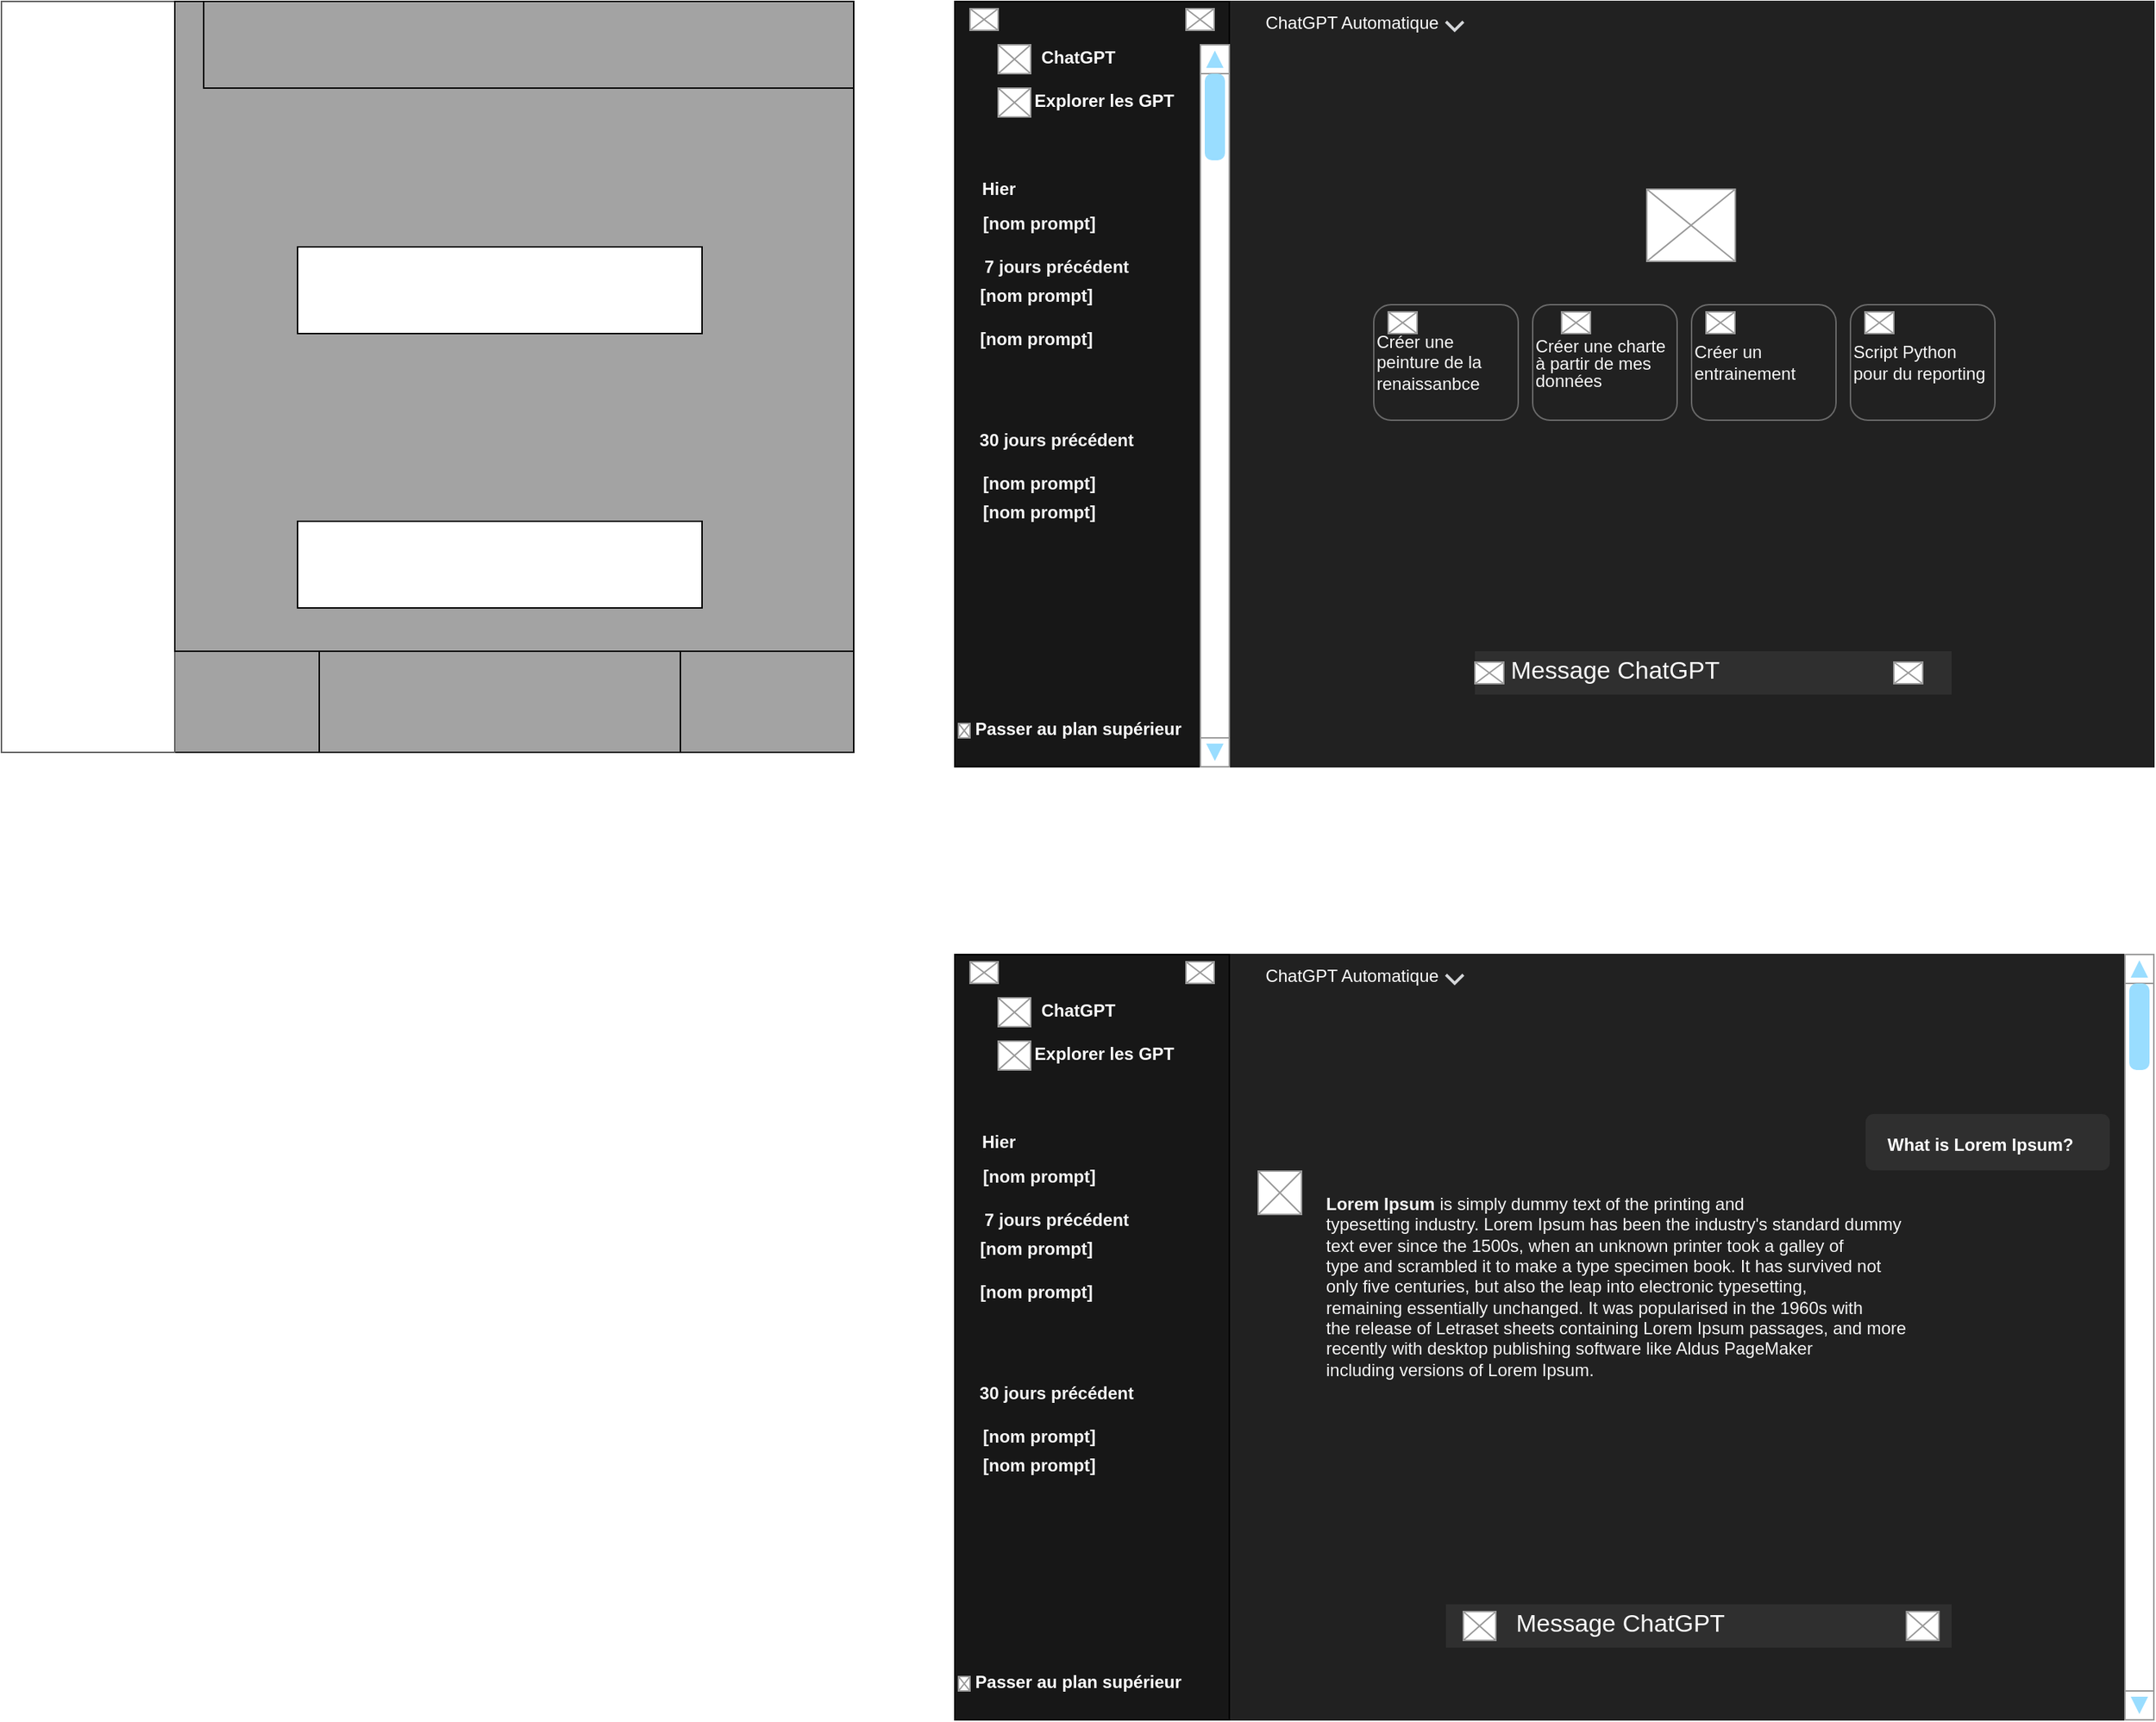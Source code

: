 <mxfile version="24.7.14">
  <diagram name="Page-1" id="EcUvMIolQ7K5YZYkJxHi">
    <mxGraphModel dx="2049" dy="1171" grid="1" gridSize="10" guides="1" tooltips="1" connect="1" arrows="1" fold="1" page="1" pageScale="1" pageWidth="827" pageHeight="1169" math="0" shadow="0">
      <root>
        <mxCell id="0" />
        <mxCell id="1" parent="0" />
        <mxCell id="Bw7cQ2CIhtzXfJxPUQrJ-1" value="" style="rounded=0;whiteSpace=wrap;html=1;fillColor=#A3A3A3;" parent="1" vertex="1">
          <mxGeometry x="40" y="40" width="590" height="520" as="geometry" />
        </mxCell>
        <mxCell id="Bw7cQ2CIhtzXfJxPUQrJ-2" value="" style="rounded=0;whiteSpace=wrap;html=1;strokeColor=#5e5e5e;fillColor=#FFFFFF;" parent="1" vertex="1">
          <mxGeometry x="40" y="40" width="120" height="520" as="geometry" />
        </mxCell>
        <mxCell id="WIPPXPqolnYrMpe3MKUZ-1" value="" style="rounded=0;whiteSpace=wrap;html=1;fillColor=#A3A3A3;" vertex="1" parent="1">
          <mxGeometry x="260" y="490" width="250" height="70" as="geometry" />
        </mxCell>
        <mxCell id="WIPPXPqolnYrMpe3MKUZ-2" value="" style="rounded=0;whiteSpace=wrap;html=1;fillColor=#A3A3A3;" vertex="1" parent="1">
          <mxGeometry x="160" y="40" width="470" height="450" as="geometry" />
        </mxCell>
        <mxCell id="WIPPXPqolnYrMpe3MKUZ-3" value="" style="rounded=0;whiteSpace=wrap;html=1;strokeColor=#212121;fillColor=#212121;" vertex="1" parent="1">
          <mxGeometry x="770" y="40" width="760" height="530" as="geometry" />
        </mxCell>
        <mxCell id="WIPPXPqolnYrMpe3MKUZ-4" value="" style="rounded=0;whiteSpace=wrap;html=1;fillColor=#171717;" vertex="1" parent="1">
          <mxGeometry x="700" y="40" width="190" height="530" as="geometry" />
        </mxCell>
        <mxCell id="WIPPXPqolnYrMpe3MKUZ-7" value="&lt;div&gt;&lt;font color=&quot;#f5f5f5&quot; style=&quot;font-size: 12px;&quot;&gt;7 jours précédent&lt;/font&gt;&lt;/div&gt;" style="text;html=1;fontSize=24;fontStyle=1;verticalAlign=middle;align=center;" vertex="1" parent="1">
          <mxGeometry x="720" y="200" width="100" height="40" as="geometry" />
        </mxCell>
        <mxCell id="WIPPXPqolnYrMpe3MKUZ-8" value="&lt;div style=&quot;font-size: 12px;&quot;&gt;&lt;font style=&quot;font-size: 12px;&quot; color=&quot;#fafafa&quot;&gt;Hier&lt;/font&gt;&lt;/div&gt;" style="text;html=1;fontSize=24;fontStyle=1;verticalAlign=middle;align=center;" vertex="1" parent="1">
          <mxGeometry x="680" y="150" width="100" height="40" as="geometry" />
        </mxCell>
        <mxCell id="WIPPXPqolnYrMpe3MKUZ-9" value="&lt;div&gt;&lt;font color=&quot;#f5f5f5&quot; style=&quot;font-size: 12px;&quot;&gt;30 jours précédent&lt;/font&gt;&lt;/div&gt;" style="text;html=1;fontSize=24;fontStyle=1;verticalAlign=middle;align=center;" vertex="1" parent="1">
          <mxGeometry x="720" y="320" width="100" height="40" as="geometry" />
        </mxCell>
        <mxCell id="WIPPXPqolnYrMpe3MKUZ-10" value="&lt;font style=&quot;font-size: 12px;&quot;&gt;&lt;font color=&quot;#ffffff&quot;&gt;Passer au plan supérieur&lt;/font&gt;&lt;br&gt;&lt;/font&gt;" style="text;html=1;fontSize=24;fontStyle=1;verticalAlign=middle;align=center;" vertex="1" parent="1">
          <mxGeometry x="737" y="520" width="95" height="40" as="geometry" />
        </mxCell>
        <mxCell id="WIPPXPqolnYrMpe3MKUZ-11" value="&lt;font color=&quot;#f7f7f7&quot; style=&quot;font-size: 12px;&quot;&gt;[nom prompt]&lt;br&gt;&lt;/font&gt;" style="text;html=1;fontSize=24;fontStyle=1;verticalAlign=middle;align=center;" vertex="1" parent="1">
          <mxGeometry x="706.25" y="250" width="100" height="40" as="geometry" />
        </mxCell>
        <mxCell id="WIPPXPqolnYrMpe3MKUZ-12" value="&lt;font color=&quot;#f7f7f7&quot; style=&quot;font-size: 12px;&quot;&gt;[nom prompt]&lt;br&gt;&lt;/font&gt;" style="text;html=1;fontSize=24;fontStyle=1;verticalAlign=middle;align=center;" vertex="1" parent="1">
          <mxGeometry x="707.5" y="350" width="100" height="40" as="geometry" />
        </mxCell>
        <mxCell id="WIPPXPqolnYrMpe3MKUZ-14" value="&lt;font color=&quot;#f7f7f7&quot; style=&quot;font-size: 12px;&quot;&gt;[nom prompt]&lt;br&gt;&lt;/font&gt;" style="text;html=1;fontSize=24;fontStyle=1;verticalAlign=middle;align=center;" vertex="1" parent="1">
          <mxGeometry x="707.5" y="370" width="100" height="40" as="geometry" />
        </mxCell>
        <mxCell id="WIPPXPqolnYrMpe3MKUZ-16" value="&lt;font color=&quot;#f7f7f7&quot; style=&quot;font-size: 12px;&quot;&gt;[nom prompt]&lt;br&gt;&lt;/font&gt;" style="text;html=1;fontSize=24;fontStyle=1;verticalAlign=middle;align=center;" vertex="1" parent="1">
          <mxGeometry x="706.25" y="220" width="100" height="40" as="geometry" />
        </mxCell>
        <mxCell id="WIPPXPqolnYrMpe3MKUZ-18" value="&lt;font color=&quot;#f7f7f7&quot; style=&quot;font-size: 12px;&quot;&gt;[nom prompt]&lt;br&gt;&lt;/font&gt;" style="text;html=1;fontSize=24;fontStyle=1;verticalAlign=middle;align=center;rotation=0;" vertex="1" parent="1">
          <mxGeometry x="708.75" y="170" width="97.5" height="40" as="geometry" />
        </mxCell>
        <mxCell id="WIPPXPqolnYrMpe3MKUZ-19" value="&lt;font color=&quot;#fcfcfc&quot;&gt;&amp;nbsp;&amp;nbsp;&amp;nbsp; Message ChatGPT&lt;br&gt;&lt;/font&gt;" style="strokeWidth=1;shadow=0;dashed=0;align=center;html=1;shape=mxgraph.mockup.text.textBox;align=left;fontSize=17;spacingLeft=4;spacingTop=-3;whiteSpace=wrap;mainText=;fillColor=#2F2F2F;strokeColor=none;" vertex="1" parent="1">
          <mxGeometry x="1060" y="490" width="330" height="30" as="geometry" />
        </mxCell>
        <mxCell id="WIPPXPqolnYrMpe3MKUZ-20" value="" style="rounded=0;whiteSpace=wrap;html=1;fillColor=#FFFFFF;" vertex="1" parent="1">
          <mxGeometry x="245" y="210" width="280" height="60" as="geometry" />
        </mxCell>
        <mxCell id="WIPPXPqolnYrMpe3MKUZ-21" value="" style="verticalLabelPosition=bottom;shadow=0;dashed=0;align=center;html=1;verticalAlign=top;strokeWidth=1;shape=mxgraph.mockup.graphics.simpleIcon;strokeColor=#999999;" vertex="1" parent="1">
          <mxGeometry x="730" y="70" width="22.5" height="20" as="geometry" />
        </mxCell>
        <mxCell id="WIPPXPqolnYrMpe3MKUZ-26" value="" style="verticalLabelPosition=bottom;shadow=0;dashed=0;align=center;html=1;verticalAlign=top;strokeWidth=1;shape=mxgraph.mockup.graphics.simpleIcon;strokeColor=#999999;" vertex="1" parent="1">
          <mxGeometry x="730" y="100" width="22.5" height="20" as="geometry" />
        </mxCell>
        <mxCell id="WIPPXPqolnYrMpe3MKUZ-27" value="&lt;font color=&quot;#f7f7f7&quot; style=&quot;font-size: 12px;&quot;&gt;ChatGPT&lt;br&gt;&lt;/font&gt;" style="text;html=1;fontSize=24;fontStyle=1;verticalAlign=middle;align=center;rotation=0;" vertex="1" parent="1">
          <mxGeometry x="742" y="70" width="85" height="10" as="geometry" />
        </mxCell>
        <mxCell id="WIPPXPqolnYrMpe3MKUZ-28" value="&lt;font style=&quot;font-size: 12px;&quot; color=&quot;#ffffff&quot;&gt;Explorer les GPT&lt;br&gt;&lt;/font&gt;" style="text;html=1;fontSize=24;fontStyle=1;verticalAlign=middle;align=center;rotation=0;" vertex="1" parent="1">
          <mxGeometry x="760" y="100" width="85" height="10" as="geometry" />
        </mxCell>
        <mxCell id="WIPPXPqolnYrMpe3MKUZ-29" value="" style="verticalLabelPosition=bottom;shadow=0;dashed=0;align=center;html=1;verticalAlign=top;strokeWidth=1;shape=mxgraph.mockup.graphics.simpleIcon;strokeColor=#999999;" vertex="1" parent="1">
          <mxGeometry x="1179" y="170" width="61.25" height="50" as="geometry" />
        </mxCell>
        <mxCell id="WIPPXPqolnYrMpe3MKUZ-35" value="" style="verticalLabelPosition=bottom;shadow=0;dashed=0;align=center;html=1;verticalAlign=top;strokeWidth=1;shape=mxgraph.mockup.graphics.simpleIcon;strokeColor=#999999;" vertex="1" parent="1">
          <mxGeometry x="702.5" y="540" width="8" height="10" as="geometry" />
        </mxCell>
        <mxCell id="WIPPXPqolnYrMpe3MKUZ-36" value="&lt;font color=&quot;#ffffff&quot;&gt;ChatGPT Automatique&lt;br&gt;&lt;/font&gt;" style="text;html=1;align=center;verticalAlign=middle;whiteSpace=wrap;rounded=0;" vertex="1" parent="1">
          <mxGeometry x="870" y="40" width="210" height="30" as="geometry" />
        </mxCell>
        <mxCell id="WIPPXPqolnYrMpe3MKUZ-37" value="&lt;div align=&quot;left&quot;&gt;&lt;font color=&quot;#f7f7f7&quot;&gt;Créer une peinture de la renaissanbce&lt;/font&gt;&lt;/div&gt;" style="rounded=1;whiteSpace=wrap;html=1;fillColor=#212121;align=left;strokeColor=#696969;" vertex="1" parent="1">
          <mxGeometry x="990" y="250" width="100" height="80" as="geometry" />
        </mxCell>
        <mxCell id="WIPPXPqolnYrMpe3MKUZ-38" value="" style="verticalLabelPosition=bottom;shadow=0;dashed=0;align=center;html=1;verticalAlign=top;strokeWidth=1;shape=mxgraph.mockup.graphics.simpleIcon;strokeColor=#999999;" vertex="1" parent="1">
          <mxGeometry x="1000" y="255" width="20" height="15" as="geometry" />
        </mxCell>
        <mxCell id="WIPPXPqolnYrMpe3MKUZ-39" value="&lt;p style=&quot;line-height: 120%;&quot;&gt;&lt;/p&gt;&lt;div style=&quot;line-height: 100%;&quot; align=&quot;left&quot;&gt;&lt;font color=&quot;#f7f7f7&quot;&gt;Créer une charte à partir de mes données&lt;br&gt;&lt;/font&gt;&lt;/div&gt;&lt;p&gt;&lt;/p&gt;" style="rounded=1;whiteSpace=wrap;html=1;fillColor=#212121;align=left;strokeColor=#696969;" vertex="1" parent="1">
          <mxGeometry x="1100" y="250" width="100" height="80" as="geometry" />
        </mxCell>
        <mxCell id="WIPPXPqolnYrMpe3MKUZ-40" value="&lt;div align=&quot;left&quot;&gt;&lt;font color=&quot;#f7f7f7&quot;&gt;Créer un entrainement&lt;br&gt;&lt;/font&gt;&lt;/div&gt;" style="rounded=1;whiteSpace=wrap;html=1;fillColor=#212121;align=left;strokeColor=#696969;" vertex="1" parent="1">
          <mxGeometry x="1210" y="250" width="100" height="80" as="geometry" />
        </mxCell>
        <mxCell id="WIPPXPqolnYrMpe3MKUZ-41" value="&lt;div align=&quot;left&quot;&gt;&lt;font color=&quot;#f7f7f7&quot;&gt;Script Python pour du reporting&lt;br&gt;&lt;/font&gt;&lt;/div&gt;" style="rounded=1;whiteSpace=wrap;html=1;fillColor=#212121;align=left;strokeColor=#696969;" vertex="1" parent="1">
          <mxGeometry x="1320" y="250" width="100" height="80" as="geometry" />
        </mxCell>
        <mxCell id="WIPPXPqolnYrMpe3MKUZ-42" value="" style="verticalLabelPosition=bottom;shadow=0;dashed=0;align=center;html=1;verticalAlign=top;strokeWidth=1;shape=mxgraph.mockup.graphics.simpleIcon;strokeColor=#999999;" vertex="1" parent="1">
          <mxGeometry x="1330" y="255" width="20" height="15" as="geometry" />
        </mxCell>
        <mxCell id="WIPPXPqolnYrMpe3MKUZ-43" value="" style="verticalLabelPosition=bottom;shadow=0;dashed=0;align=center;html=1;verticalAlign=top;strokeWidth=1;shape=mxgraph.mockup.graphics.simpleIcon;strokeColor=#999999;" vertex="1" parent="1">
          <mxGeometry x="1220" y="255" width="20" height="15" as="geometry" />
        </mxCell>
        <mxCell id="WIPPXPqolnYrMpe3MKUZ-46" value="" style="verticalLabelPosition=bottom;shadow=0;dashed=0;align=center;html=1;verticalAlign=top;strokeWidth=1;shape=mxgraph.mockup.graphics.simpleIcon;strokeColor=#999999;" vertex="1" parent="1">
          <mxGeometry x="710.5" y="45" width="19.5" height="15" as="geometry" />
        </mxCell>
        <mxCell id="WIPPXPqolnYrMpe3MKUZ-47" value="" style="verticalLabelPosition=bottom;shadow=0;dashed=0;align=center;html=1;verticalAlign=top;strokeWidth=1;shape=mxgraph.mockup.graphics.simpleIcon;strokeColor=#999999;" vertex="1" parent="1">
          <mxGeometry x="860" y="45" width="19.5" height="15" as="geometry" />
        </mxCell>
        <mxCell id="WIPPXPqolnYrMpe3MKUZ-49" value="" style="html=1;verticalLabelPosition=bottom;labelBackgroundColor=#ffffff;verticalAlign=top;shadow=0;dashed=0;strokeWidth=2;shape=mxgraph.ios7.misc.down;strokeColor=#D4D6D9;" vertex="1" parent="1">
          <mxGeometry x="1040" y="54" width="12" height="6" as="geometry" />
        </mxCell>
        <mxCell id="WIPPXPqolnYrMpe3MKUZ-55" value="" style="rounded=0;whiteSpace=wrap;html=1;fillColor=#FFFFFF;" vertex="1" parent="1">
          <mxGeometry x="245" y="400" width="280" height="60" as="geometry" />
        </mxCell>
        <mxCell id="WIPPXPqolnYrMpe3MKUZ-57" value="" style="rounded=0;whiteSpace=wrap;html=1;fillColor=#A3A3A3;" vertex="1" parent="1">
          <mxGeometry x="180" y="40" width="450" height="60" as="geometry" />
        </mxCell>
        <mxCell id="WIPPXPqolnYrMpe3MKUZ-59" value="" style="rounded=0;whiteSpace=wrap;html=1;strokeColor=#212121;fillColor=#212121;" vertex="1" parent="1">
          <mxGeometry x="770" y="700" width="760" height="530" as="geometry" />
        </mxCell>
        <mxCell id="WIPPXPqolnYrMpe3MKUZ-60" value="" style="rounded=0;whiteSpace=wrap;html=1;fillColor=#171717;" vertex="1" parent="1">
          <mxGeometry x="700" y="700" width="190" height="530" as="geometry" />
        </mxCell>
        <mxCell id="WIPPXPqolnYrMpe3MKUZ-61" value="&lt;div&gt;&lt;font color=&quot;#f5f5f5&quot; style=&quot;font-size: 12px;&quot;&gt;7 jours précédent&lt;/font&gt;&lt;/div&gt;" style="text;html=1;fontSize=24;fontStyle=1;verticalAlign=middle;align=center;" vertex="1" parent="1">
          <mxGeometry x="720" y="860" width="100" height="40" as="geometry" />
        </mxCell>
        <mxCell id="WIPPXPqolnYrMpe3MKUZ-62" value="&lt;div style=&quot;font-size: 12px;&quot;&gt;&lt;font style=&quot;font-size: 12px;&quot; color=&quot;#fafafa&quot;&gt;Hier&lt;/font&gt;&lt;/div&gt;" style="text;html=1;fontSize=24;fontStyle=1;verticalAlign=middle;align=center;" vertex="1" parent="1">
          <mxGeometry x="680" y="810" width="100" height="40" as="geometry" />
        </mxCell>
        <mxCell id="WIPPXPqolnYrMpe3MKUZ-63" value="&lt;div&gt;&lt;font color=&quot;#f5f5f5&quot; style=&quot;font-size: 12px;&quot;&gt;30 jours précédent&lt;/font&gt;&lt;/div&gt;" style="text;html=1;fontSize=24;fontStyle=1;verticalAlign=middle;align=center;" vertex="1" parent="1">
          <mxGeometry x="720" y="980" width="100" height="40" as="geometry" />
        </mxCell>
        <mxCell id="WIPPXPqolnYrMpe3MKUZ-64" value="&lt;font style=&quot;font-size: 12px;&quot;&gt;&lt;font color=&quot;#ffffff&quot;&gt;Passer au plan supérieur&lt;/font&gt;&lt;br&gt;&lt;/font&gt;" style="text;html=1;fontSize=24;fontStyle=1;verticalAlign=middle;align=center;" vertex="1" parent="1">
          <mxGeometry x="737" y="1180" width="95" height="40" as="geometry" />
        </mxCell>
        <mxCell id="WIPPXPqolnYrMpe3MKUZ-65" value="&lt;font color=&quot;#f7f7f7&quot; style=&quot;font-size: 12px;&quot;&gt;[nom prompt]&lt;br&gt;&lt;/font&gt;" style="text;html=1;fontSize=24;fontStyle=1;verticalAlign=middle;align=center;" vertex="1" parent="1">
          <mxGeometry x="706.25" y="910" width="100" height="40" as="geometry" />
        </mxCell>
        <mxCell id="WIPPXPqolnYrMpe3MKUZ-66" value="&lt;font color=&quot;#f7f7f7&quot; style=&quot;font-size: 12px;&quot;&gt;[nom prompt]&lt;br&gt;&lt;/font&gt;" style="text;html=1;fontSize=24;fontStyle=1;verticalAlign=middle;align=center;" vertex="1" parent="1">
          <mxGeometry x="707.5" y="1010" width="100" height="40" as="geometry" />
        </mxCell>
        <mxCell id="WIPPXPqolnYrMpe3MKUZ-67" value="&lt;font color=&quot;#f7f7f7&quot; style=&quot;font-size: 12px;&quot;&gt;[nom prompt]&lt;br&gt;&lt;/font&gt;" style="text;html=1;fontSize=24;fontStyle=1;verticalAlign=middle;align=center;" vertex="1" parent="1">
          <mxGeometry x="707.5" y="1030" width="100" height="40" as="geometry" />
        </mxCell>
        <mxCell id="WIPPXPqolnYrMpe3MKUZ-68" value="&lt;font color=&quot;#f7f7f7&quot; style=&quot;font-size: 12px;&quot;&gt;[nom prompt]&lt;br&gt;&lt;/font&gt;" style="text;html=1;fontSize=24;fontStyle=1;verticalAlign=middle;align=center;" vertex="1" parent="1">
          <mxGeometry x="706.25" y="880" width="100" height="40" as="geometry" />
        </mxCell>
        <mxCell id="WIPPXPqolnYrMpe3MKUZ-69" value="&lt;font color=&quot;#f7f7f7&quot; style=&quot;font-size: 12px;&quot;&gt;[nom prompt]&lt;br&gt;&lt;/font&gt;" style="text;html=1;fontSize=24;fontStyle=1;verticalAlign=middle;align=center;rotation=0;" vertex="1" parent="1">
          <mxGeometry x="708.75" y="830" width="97.5" height="40" as="geometry" />
        </mxCell>
        <mxCell id="WIPPXPqolnYrMpe3MKUZ-70" value="&lt;font color=&quot;#fcfcfc&quot;&gt;&amp;nbsp;&amp;nbsp;&amp;nbsp;&amp;nbsp;&amp;nbsp;&amp;nbsp;&amp;nbsp;&amp;nbsp; Message ChatGPT&lt;br&gt;&lt;/font&gt;" style="strokeWidth=1;shadow=0;dashed=0;align=center;html=1;shape=mxgraph.mockup.text.textBox;align=left;fontSize=17;spacingLeft=4;spacingTop=-3;whiteSpace=wrap;mainText=;fillColor=#2F2F2F;strokeColor=none;" vertex="1" parent="1">
          <mxGeometry x="1040" y="1150" width="350" height="30" as="geometry" />
        </mxCell>
        <mxCell id="WIPPXPqolnYrMpe3MKUZ-71" value="" style="verticalLabelPosition=bottom;shadow=0;dashed=0;align=center;html=1;verticalAlign=top;strokeWidth=1;shape=mxgraph.mockup.graphics.simpleIcon;strokeColor=#999999;" vertex="1" parent="1">
          <mxGeometry x="730" y="730" width="22.5" height="20" as="geometry" />
        </mxCell>
        <mxCell id="WIPPXPqolnYrMpe3MKUZ-72" value="" style="verticalLabelPosition=bottom;shadow=0;dashed=0;align=center;html=1;verticalAlign=top;strokeWidth=1;shape=mxgraph.mockup.graphics.simpleIcon;strokeColor=#999999;" vertex="1" parent="1">
          <mxGeometry x="730" y="760" width="22.5" height="20" as="geometry" />
        </mxCell>
        <mxCell id="WIPPXPqolnYrMpe3MKUZ-73" value="&lt;font color=&quot;#f7f7f7&quot; style=&quot;font-size: 12px;&quot;&gt;ChatGPT&lt;br&gt;&lt;/font&gt;" style="text;html=1;fontSize=24;fontStyle=1;verticalAlign=middle;align=center;rotation=0;" vertex="1" parent="1">
          <mxGeometry x="742" y="730" width="85" height="10" as="geometry" />
        </mxCell>
        <mxCell id="WIPPXPqolnYrMpe3MKUZ-74" value="&lt;font style=&quot;font-size: 12px;&quot; color=&quot;#ffffff&quot;&gt;Explorer les GPT&lt;br&gt;&lt;/font&gt;" style="text;html=1;fontSize=24;fontStyle=1;verticalAlign=middle;align=center;rotation=0;" vertex="1" parent="1">
          <mxGeometry x="760" y="760" width="85" height="10" as="geometry" />
        </mxCell>
        <mxCell id="WIPPXPqolnYrMpe3MKUZ-77" value="" style="verticalLabelPosition=bottom;shadow=0;dashed=0;align=center;html=1;verticalAlign=top;strokeWidth=1;shape=mxgraph.mockup.graphics.simpleIcon;strokeColor=#999999;" vertex="1" parent="1">
          <mxGeometry x="702.5" y="1200" width="8" height="10" as="geometry" />
        </mxCell>
        <mxCell id="WIPPXPqolnYrMpe3MKUZ-78" value="&lt;font color=&quot;#ffffff&quot;&gt;ChatGPT Automatique&lt;br&gt;&lt;/font&gt;" style="text;html=1;align=center;verticalAlign=middle;whiteSpace=wrap;rounded=0;" vertex="1" parent="1">
          <mxGeometry x="870" y="700" width="210" height="30" as="geometry" />
        </mxCell>
        <mxCell id="WIPPXPqolnYrMpe3MKUZ-86" value="" style="verticalLabelPosition=bottom;shadow=0;dashed=0;align=center;html=1;verticalAlign=top;strokeWidth=1;shape=mxgraph.mockup.graphics.simpleIcon;strokeColor=#999999;" vertex="1" parent="1">
          <mxGeometry x="710.5" y="705" width="19.5" height="15" as="geometry" />
        </mxCell>
        <mxCell id="WIPPXPqolnYrMpe3MKUZ-87" value="" style="verticalLabelPosition=bottom;shadow=0;dashed=0;align=center;html=1;verticalAlign=top;strokeWidth=1;shape=mxgraph.mockup.graphics.simpleIcon;strokeColor=#999999;" vertex="1" parent="1">
          <mxGeometry x="860" y="705" width="19.5" height="15" as="geometry" />
        </mxCell>
        <mxCell id="WIPPXPqolnYrMpe3MKUZ-88" value="" style="html=1;verticalLabelPosition=bottom;labelBackgroundColor=#ffffff;verticalAlign=top;shadow=0;dashed=0;strokeWidth=2;shape=mxgraph.ios7.misc.down;strokeColor=#D4D6D9;" vertex="1" parent="1">
          <mxGeometry x="1040" y="714" width="12" height="6" as="geometry" />
        </mxCell>
        <mxCell id="WIPPXPqolnYrMpe3MKUZ-91" value="" style="rounded=1;whiteSpace=wrap;html=1;strokeColor=#212121;align=left;verticalAlign=top;fontFamily=Helvetica;fontSize=12;fontColor=#FFFFFF;labelBackgroundColor=#ffffff;fillColor=#2F2F2F;" vertex="1" parent="1">
          <mxGeometry x="1330" y="810" width="170" height="40" as="geometry" />
        </mxCell>
        <mxCell id="WIPPXPqolnYrMpe3MKUZ-92" value="&lt;h2&gt;&lt;font color=&quot;#ffffff&quot; style=&quot;font-size: 12px;&quot;&gt;What is Lorem Ipsum?&lt;/font&gt;&lt;/h2&gt;" style="text;html=1;align=center;verticalAlign=middle;whiteSpace=wrap;rounded=0;fontFamily=Helvetica;fontSize=12;labelBackgroundColor=none;" vertex="1" parent="1">
          <mxGeometry x="1320" y="820" width="180" height="20" as="geometry" />
        </mxCell>
        <mxCell id="WIPPXPqolnYrMpe3MKUZ-93" value="" style="verticalLabelPosition=bottom;shadow=0;dashed=0;align=center;html=1;verticalAlign=top;strokeWidth=1;shape=mxgraph.mockup.graphics.simpleIcon;strokeColor=#999999;fontFamily=Helvetica;fontSize=12;fontColor=#FFFFFF;labelBackgroundColor=#ffffff;fillColor=default;" vertex="1" parent="1">
          <mxGeometry x="910" y="850" width="30" height="30" as="geometry" />
        </mxCell>
        <mxCell id="WIPPXPqolnYrMpe3MKUZ-94" value="&lt;div align=&quot;left&quot;&gt;&lt;font color=&quot;#f5f5f5&quot;&gt;&lt;strong&gt;Lorem Ipsum&lt;/strong&gt; is simply dummy text of the printing and &lt;br&gt;typesetting industry. Lorem Ipsum has been the industry&#39;s standard dummy&lt;br&gt; text ever since the 1500s, when an unknown printer took a galley of &lt;br&gt;type and scrambled it to make a type specimen book. It has survived not &lt;br&gt;only five centuries, but also the leap into electronic typesetting, &lt;br&gt;remaining essentially unchanged. It was popularised in the 1960s with &lt;br&gt;the release of Letraset sheets containing Lorem Ipsum passages, and more&lt;br&gt; recently with desktop publishing software like Aldus PageMaker &lt;br&gt;including versions of Lorem Ipsum.&lt;/font&gt;&lt;/div&gt;" style="text;html=1;align=left;verticalAlign=middle;whiteSpace=wrap;rounded=0;fontFamily=Helvetica;fontSize=12;labelBackgroundColor=none;" vertex="1" parent="1">
          <mxGeometry x="955" y="845" width="540" height="170" as="geometry" />
        </mxCell>
        <mxCell id="WIPPXPqolnYrMpe3MKUZ-96" value="" style="verticalLabelPosition=bottom;shadow=0;dashed=0;align=center;html=1;verticalAlign=top;strokeWidth=1;shape=mxgraph.mockup.navigation.scrollBar;strokeColor=#999999;barPos=100;fillColor2=#99ddff;strokeColor2=none;direction=north;fontFamily=Helvetica;fontSize=12;fontColor=#FFFFFF;labelBackgroundColor=#ffffff;fillColor=default;" vertex="1" parent="1">
          <mxGeometry x="1510" y="700" width="20" height="530" as="geometry" />
        </mxCell>
        <mxCell id="WIPPXPqolnYrMpe3MKUZ-97" value="" style="verticalLabelPosition=bottom;shadow=0;dashed=0;align=center;html=1;verticalAlign=top;strokeWidth=1;shape=mxgraph.mockup.graphics.simpleIcon;strokeColor=#999999;" vertex="1" parent="1">
          <mxGeometry x="1120" y="255" width="20" height="15" as="geometry" />
        </mxCell>
        <mxCell id="WIPPXPqolnYrMpe3MKUZ-98" value="" style="verticalLabelPosition=bottom;shadow=0;dashed=0;align=center;html=1;verticalAlign=top;strokeWidth=1;shape=mxgraph.mockup.graphics.simpleIcon;strokeColor=#999999;" vertex="1" parent="1">
          <mxGeometry x="1350" y="497.5" width="20" height="15" as="geometry" />
        </mxCell>
        <mxCell id="WIPPXPqolnYrMpe3MKUZ-99" value="" style="verticalLabelPosition=bottom;shadow=0;dashed=0;align=center;html=1;verticalAlign=top;strokeWidth=1;shape=mxgraph.mockup.graphics.simpleIcon;strokeColor=#999999;" vertex="1" parent="1">
          <mxGeometry x="1060" y="497.5" width="20" height="15" as="geometry" />
        </mxCell>
        <mxCell id="WIPPXPqolnYrMpe3MKUZ-100" value="" style="verticalLabelPosition=bottom;shadow=0;dashed=0;align=center;html=1;verticalAlign=top;strokeWidth=1;shape=mxgraph.mockup.graphics.simpleIcon;strokeColor=#999999;" vertex="1" parent="1">
          <mxGeometry x="1052" y="1155" width="22.5" height="20" as="geometry" />
        </mxCell>
        <mxCell id="WIPPXPqolnYrMpe3MKUZ-101" value="" style="verticalLabelPosition=bottom;shadow=0;dashed=0;align=center;html=1;verticalAlign=top;strokeWidth=1;shape=mxgraph.mockup.graphics.simpleIcon;strokeColor=#999999;" vertex="1" parent="1">
          <mxGeometry x="1358.75" y="1155" width="22.5" height="20" as="geometry" />
        </mxCell>
        <mxCell id="WIPPXPqolnYrMpe3MKUZ-103" value="" style="verticalLabelPosition=bottom;shadow=0;dashed=0;align=center;html=1;verticalAlign=top;strokeWidth=1;shape=mxgraph.mockup.navigation.scrollBar;strokeColor=#999999;barPos=100;fillColor2=#99ddff;strokeColor2=none;direction=north;fontFamily=Helvetica;fontSize=12;fontColor=#FFFFFF;labelBackgroundColor=#ffffff;fillColor=default;" vertex="1" parent="1">
          <mxGeometry x="870" y="70" width="20" height="500" as="geometry" />
        </mxCell>
      </root>
    </mxGraphModel>
  </diagram>
</mxfile>
